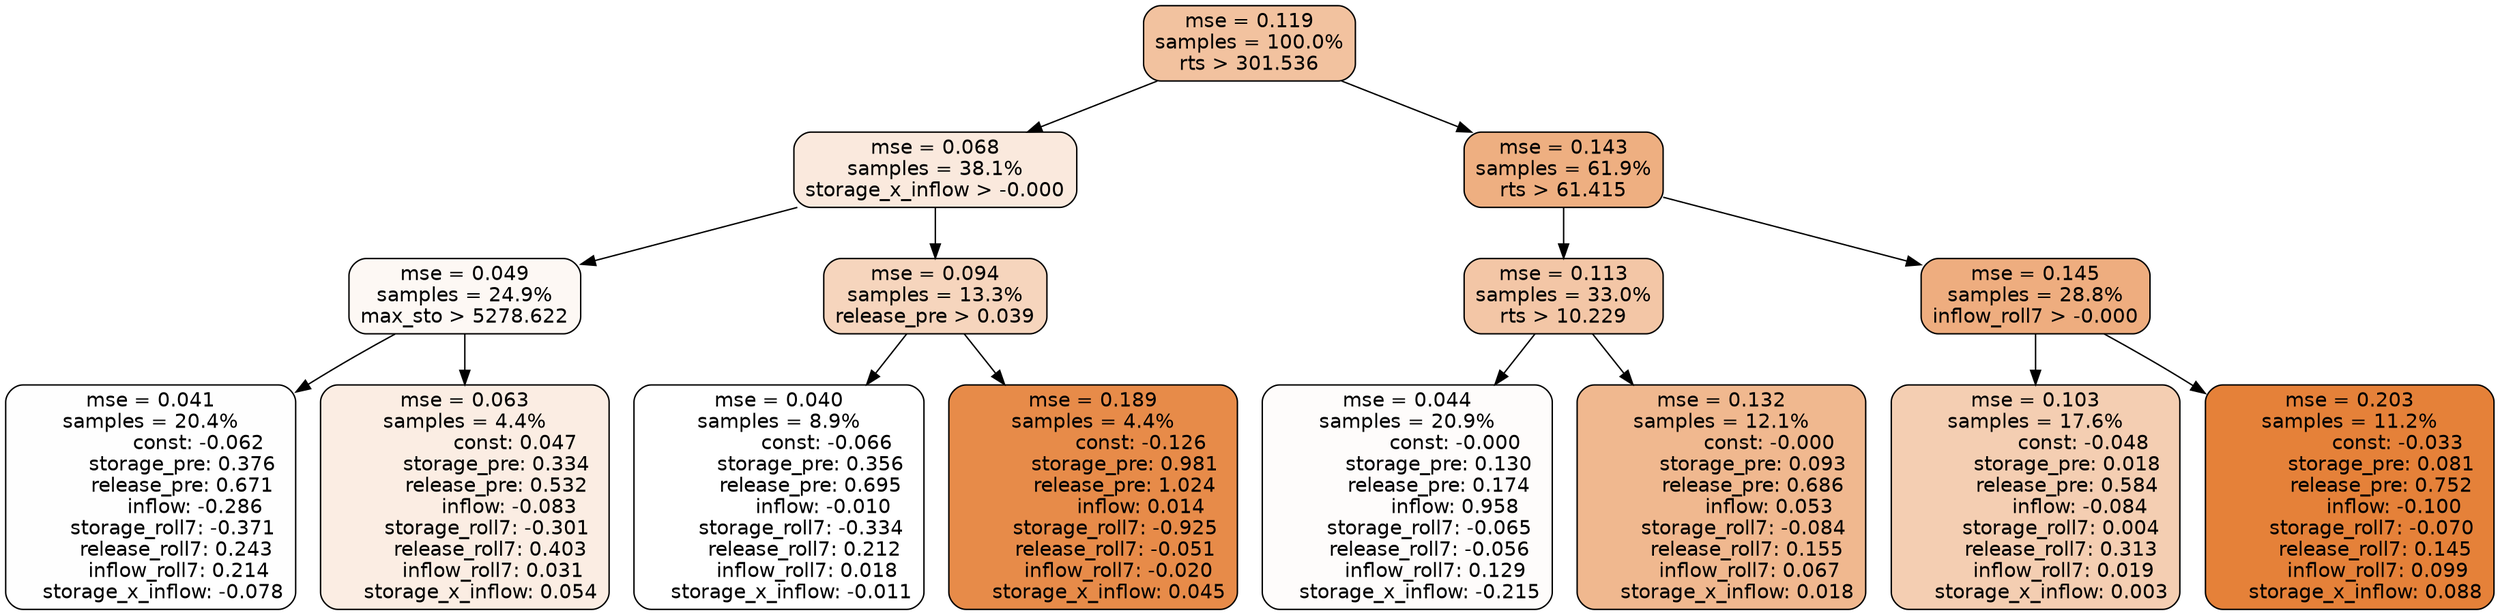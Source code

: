 digraph tree {
node [shape=rectangle, style="filled, rounded", color="black", fontname=helvetica] ;
edge [fontname=helvetica] ;
	"0" [label="mse = 0.119
samples = 100.0%
rts > 301.536", fillcolor="#f2c29f"]
	"8" [label="mse = 0.068
samples = 38.1%
storage_x_inflow > -0.000", fillcolor="#fae9dd"]
	"1" [label="mse = 0.143
samples = 61.9%
rts > 61.415", fillcolor="#eeaf81"]
	"9" [label="mse = 0.049
samples = 24.9%
max_sto > 5278.622", fillcolor="#fdf8f4"]
	"12" [label="mse = 0.094
samples = 13.3%
release_pre > 0.039", fillcolor="#f6d5bd"]
	"2" [label="mse = 0.113
samples = 33.0%
rts > 10.229", fillcolor="#f3c6a6"]
	"5" [label="mse = 0.145
samples = 28.8%
inflow_roll7 > -0.000", fillcolor="#eead7f"]
	"10" [label="mse = 0.041
samples = 20.4%
               const: -0.062
          storage_pre: 0.376
          release_pre: 0.671
              inflow: -0.286
       storage_roll7: -0.371
        release_roll7: 0.243
         inflow_roll7: 0.214
    storage_x_inflow: -0.078", fillcolor="#fefefe"]
	"11" [label="mse = 0.063
samples = 4.4%
                const: 0.047
          storage_pre: 0.334
          release_pre: 0.532
              inflow: -0.083
       storage_roll7: -0.301
        release_roll7: 0.403
         inflow_roll7: 0.031
     storage_x_inflow: 0.054", fillcolor="#fbede3"]
	"13" [label="mse = 0.040
samples = 8.9%
               const: -0.066
          storage_pre: 0.356
          release_pre: 0.695
              inflow: -0.010
       storage_roll7: -0.334
        release_roll7: 0.212
         inflow_roll7: 0.018
    storage_x_inflow: -0.011", fillcolor="#ffffff"]
	"14" [label="mse = 0.189
samples = 4.4%
               const: -0.126
          storage_pre: 0.981
          release_pre: 1.024
               inflow: 0.014
       storage_roll7: -0.925
       release_roll7: -0.051
        inflow_roll7: -0.020
     storage_x_inflow: 0.045", fillcolor="#e78b49"]
	"3" [label="mse = 0.044
samples = 20.9%
               const: -0.000
          storage_pre: 0.130
          release_pre: 0.174
               inflow: 0.958
       storage_roll7: -0.065
       release_roll7: -0.056
         inflow_roll7: 0.129
    storage_x_inflow: -0.215", fillcolor="#fefcfb"]
	"4" [label="mse = 0.132
samples = 12.1%
               const: -0.000
          storage_pre: 0.093
          release_pre: 0.686
               inflow: 0.053
       storage_roll7: -0.084
        release_roll7: 0.155
         inflow_roll7: 0.067
     storage_x_inflow: 0.018", fillcolor="#f0b88f"]
	"6" [label="mse = 0.103
samples = 17.6%
               const: -0.048
          storage_pre: 0.018
          release_pre: 0.584
              inflow: -0.084
        storage_roll7: 0.004
        release_roll7: 0.313
         inflow_roll7: 0.019
     storage_x_inflow: 0.003", fillcolor="#f4ceb2"]
	"7" [label="mse = 0.203
samples = 11.2%
               const: -0.033
          storage_pre: 0.081
          release_pre: 0.752
              inflow: -0.100
       storage_roll7: -0.070
        release_roll7: 0.145
         inflow_roll7: 0.099
     storage_x_inflow: 0.088", fillcolor="#e58139"]

	"0" -> "1"
	"0" -> "8"
	"8" -> "9"
	"8" -> "12"
	"1" -> "2"
	"1" -> "5"
	"9" -> "10"
	"9" -> "11"
	"12" -> "13"
	"12" -> "14"
	"2" -> "3"
	"2" -> "4"
	"5" -> "6"
	"5" -> "7"
}
